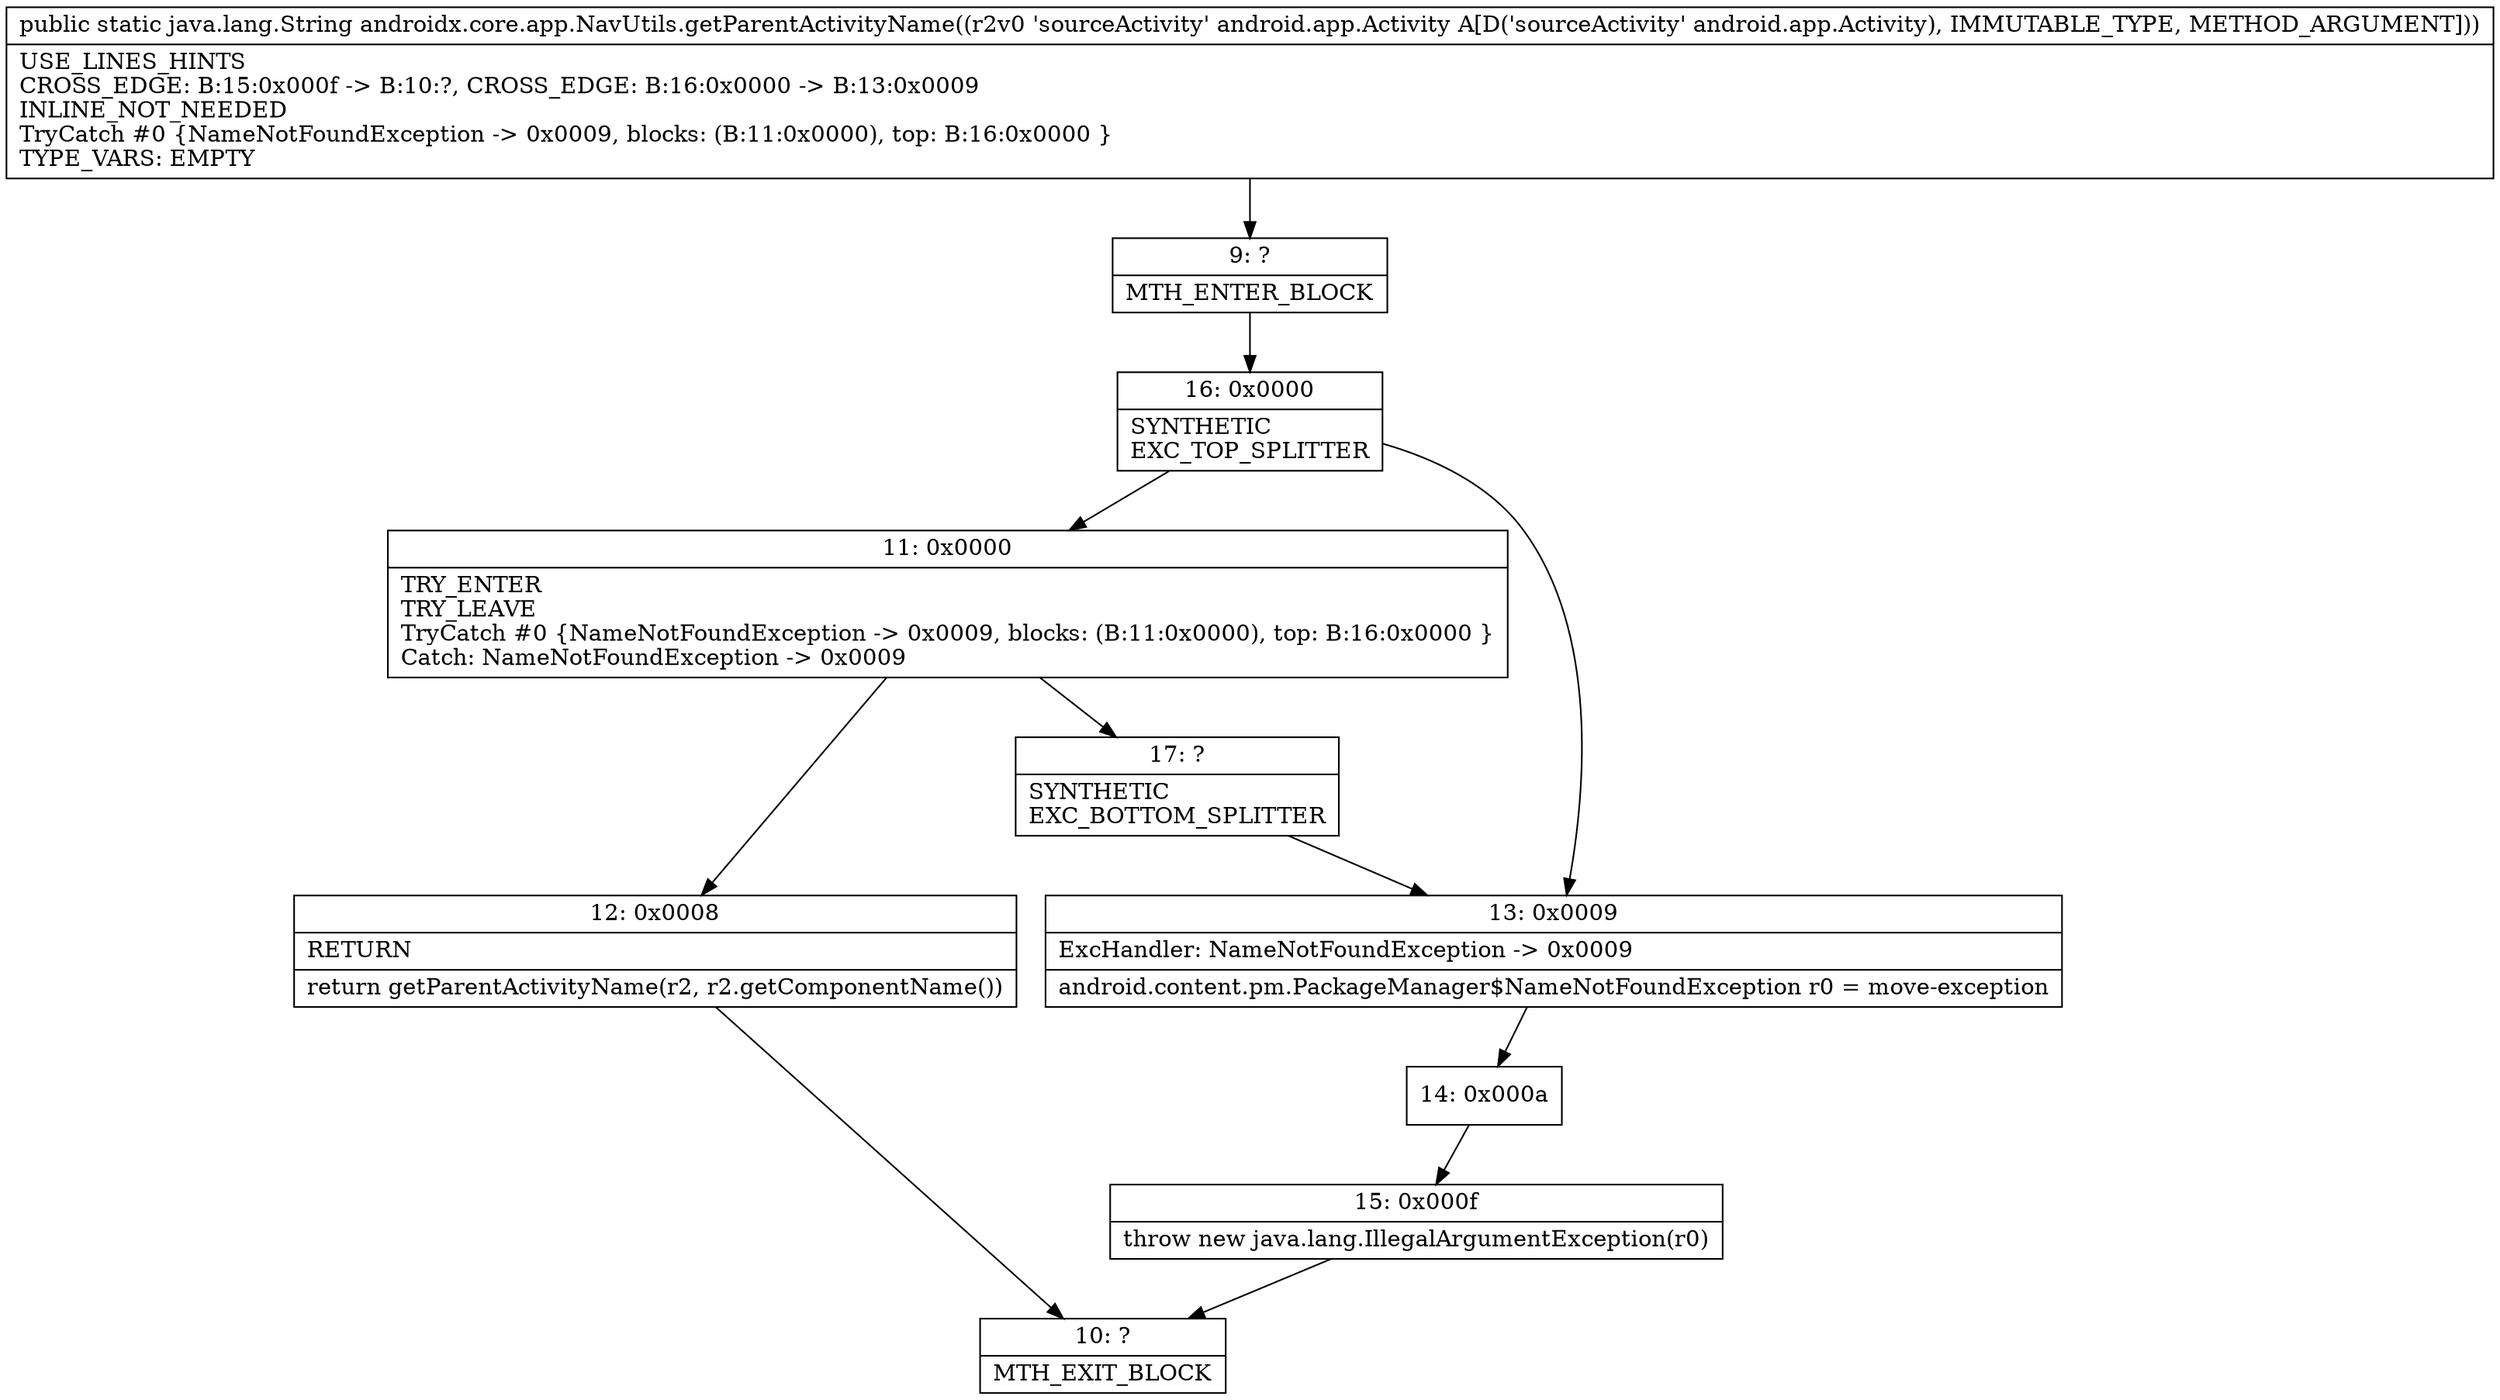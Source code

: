 digraph "CFG forandroidx.core.app.NavUtils.getParentActivityName(Landroid\/app\/Activity;)Ljava\/lang\/String;" {
Node_9 [shape=record,label="{9\:\ ?|MTH_ENTER_BLOCK\l}"];
Node_16 [shape=record,label="{16\:\ 0x0000|SYNTHETIC\lEXC_TOP_SPLITTER\l}"];
Node_11 [shape=record,label="{11\:\ 0x0000|TRY_ENTER\lTRY_LEAVE\lTryCatch #0 \{NameNotFoundException \-\> 0x0009, blocks: (B:11:0x0000), top: B:16:0x0000 \}\lCatch: NameNotFoundException \-\> 0x0009\l}"];
Node_12 [shape=record,label="{12\:\ 0x0008|RETURN\l|return getParentActivityName(r2, r2.getComponentName())\l}"];
Node_10 [shape=record,label="{10\:\ ?|MTH_EXIT_BLOCK\l}"];
Node_17 [shape=record,label="{17\:\ ?|SYNTHETIC\lEXC_BOTTOM_SPLITTER\l}"];
Node_13 [shape=record,label="{13\:\ 0x0009|ExcHandler: NameNotFoundException \-\> 0x0009\l|android.content.pm.PackageManager$NameNotFoundException r0 = move\-exception\l}"];
Node_14 [shape=record,label="{14\:\ 0x000a}"];
Node_15 [shape=record,label="{15\:\ 0x000f|throw new java.lang.IllegalArgumentException(r0)\l}"];
MethodNode[shape=record,label="{public static java.lang.String androidx.core.app.NavUtils.getParentActivityName((r2v0 'sourceActivity' android.app.Activity A[D('sourceActivity' android.app.Activity), IMMUTABLE_TYPE, METHOD_ARGUMENT]))  | USE_LINES_HINTS\lCROSS_EDGE: B:15:0x000f \-\> B:10:?, CROSS_EDGE: B:16:0x0000 \-\> B:13:0x0009\lINLINE_NOT_NEEDED\lTryCatch #0 \{NameNotFoundException \-\> 0x0009, blocks: (B:11:0x0000), top: B:16:0x0000 \}\lTYPE_VARS: EMPTY\l}"];
MethodNode -> Node_9;Node_9 -> Node_16;
Node_16 -> Node_11;
Node_16 -> Node_13;
Node_11 -> Node_12;
Node_11 -> Node_17;
Node_12 -> Node_10;
Node_17 -> Node_13;
Node_13 -> Node_14;
Node_14 -> Node_15;
Node_15 -> Node_10;
}


